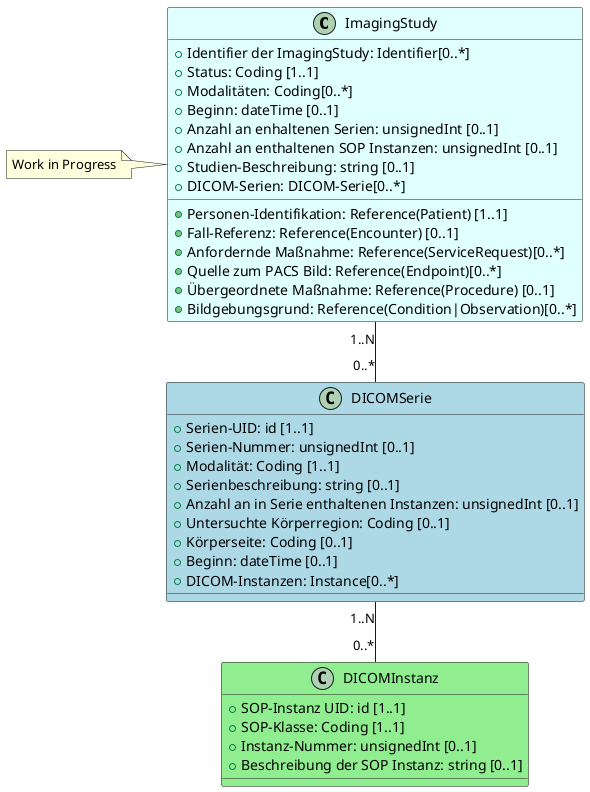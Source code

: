 @startuml
class ImagingStudy #LightCyan {
  + Identifier der ImagingStudy: Identifier[0..*]
  + Status: Coding [1..1]
  + Modalitäten: Coding[0..*]
  + Personen-Identifikation: Reference(Patient) [1..1]
  + Fall-Referenz: Reference(Encounter) [0..1]
  + Beginn: dateTime [0..1]
  + Anfordernde Maßnahme: Reference(ServiceRequest)[0..*]
  + Quelle zum PACS Bild: Reference(Endpoint)[0..*]
  + Anzahl an enhaltenen Serien: unsignedInt [0..1]
  + Anzahl an enthaltenen SOP Instanzen: unsignedInt [0..1]
  + Übergeordnete Maßnahme: Reference(Procedure) [0..1]
  + Bildgebungsgrund: Reference(Condition|Observation)[0..*]
  + Studien-Beschreibung: string [0..1]
  + DICOM-Serien: DICOM-Serie[0..*]
}
note left: Work in Progress

class DICOMSerie #LightBlue {
  + Serien-UID: id [1..1]
  + Serien-Nummer: unsignedInt [0..1]
  + Modalität: Coding [1..1]
  + Serienbeschreibung: string [0..1]
  + Anzahl an in Serie enthaltenen Instanzen: unsignedInt [0..1]
  + Untersuchte Körperregion: Coding [0..1]
  + Körperseite: Coding [0..1]
  + Beginn: dateTime [0..1]
  + DICOM-Instanzen: Instance[0..*]
}

class DICOMInstanz #LightGreen {
  + SOP-Instanz UID: id [1..1]
  + SOP-Klasse: Coding [1..1]
  + Instanz-Nummer: unsignedInt [0..1]
  + Beschreibung der SOP Instanz: string [0..1]
}

ImagingStudy "1..N" -- "0..*" DICOMSerie
DICOMSerie "1..N" -- "0..*" DICOMInstanz
@enduml
